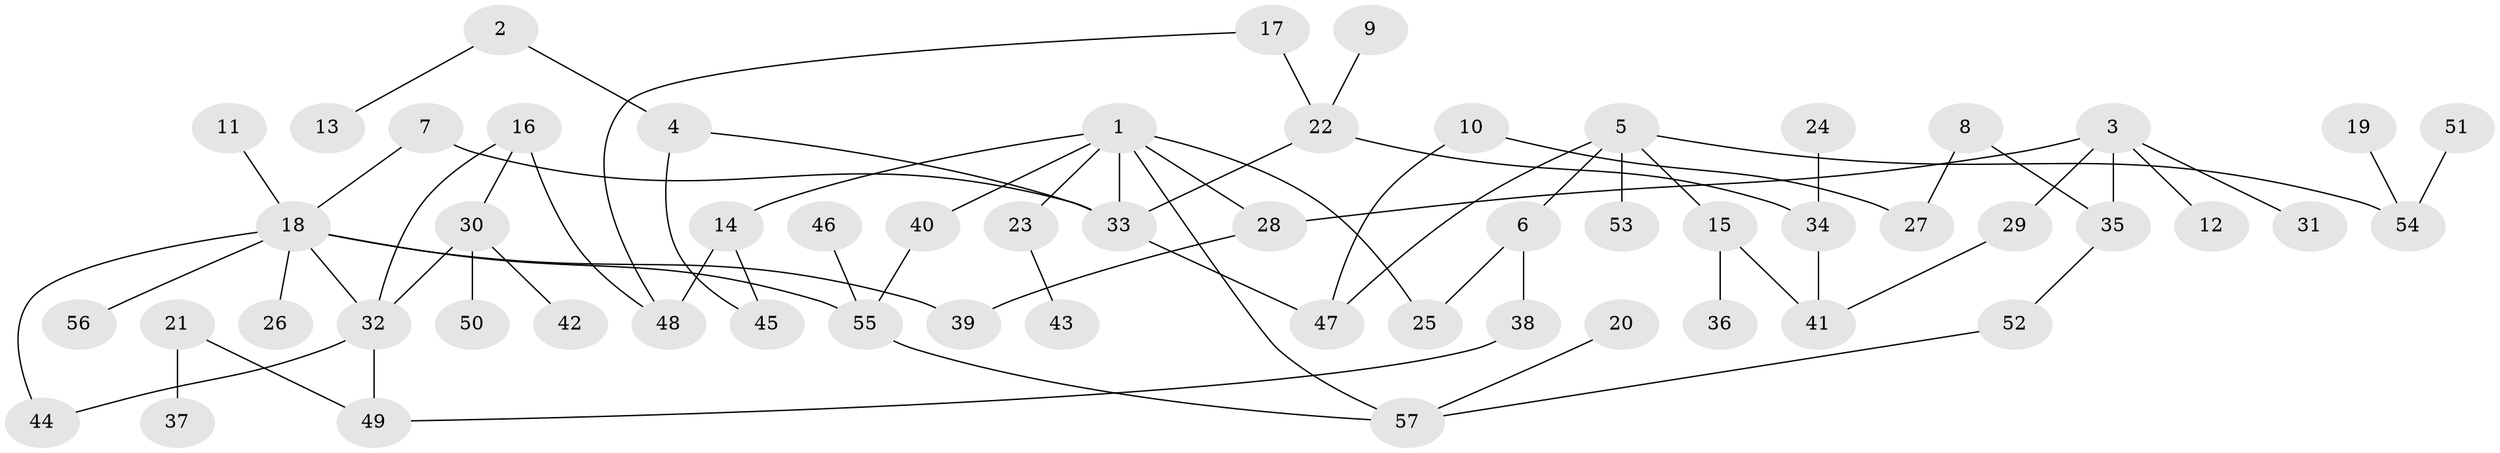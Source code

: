 // original degree distribution, {3: 0.17543859649122806, 4: 0.13157894736842105, 6: 0.02631578947368421, 5: 0.008771929824561403, 2: 0.2982456140350877, 7: 0.008771929824561403, 1: 0.3508771929824561}
// Generated by graph-tools (version 1.1) at 2025/01/03/09/25 03:01:11]
// undirected, 57 vertices, 70 edges
graph export_dot {
graph [start="1"]
  node [color=gray90,style=filled];
  1;
  2;
  3;
  4;
  5;
  6;
  7;
  8;
  9;
  10;
  11;
  12;
  13;
  14;
  15;
  16;
  17;
  18;
  19;
  20;
  21;
  22;
  23;
  24;
  25;
  26;
  27;
  28;
  29;
  30;
  31;
  32;
  33;
  34;
  35;
  36;
  37;
  38;
  39;
  40;
  41;
  42;
  43;
  44;
  45;
  46;
  47;
  48;
  49;
  50;
  51;
  52;
  53;
  54;
  55;
  56;
  57;
  1 -- 14 [weight=1.0];
  1 -- 23 [weight=1.0];
  1 -- 25 [weight=1.0];
  1 -- 28 [weight=1.0];
  1 -- 33 [weight=1.0];
  1 -- 40 [weight=1.0];
  1 -- 57 [weight=1.0];
  2 -- 4 [weight=1.0];
  2 -- 13 [weight=1.0];
  3 -- 12 [weight=1.0];
  3 -- 28 [weight=1.0];
  3 -- 29 [weight=1.0];
  3 -- 31 [weight=1.0];
  3 -- 35 [weight=1.0];
  4 -- 33 [weight=1.0];
  4 -- 45 [weight=1.0];
  5 -- 6 [weight=1.0];
  5 -- 15 [weight=1.0];
  5 -- 47 [weight=1.0];
  5 -- 53 [weight=1.0];
  5 -- 54 [weight=1.0];
  6 -- 25 [weight=1.0];
  6 -- 38 [weight=1.0];
  7 -- 18 [weight=1.0];
  7 -- 33 [weight=1.0];
  8 -- 27 [weight=1.0];
  8 -- 35 [weight=1.0];
  9 -- 22 [weight=1.0];
  10 -- 27 [weight=1.0];
  10 -- 47 [weight=1.0];
  11 -- 18 [weight=1.0];
  14 -- 45 [weight=1.0];
  14 -- 48 [weight=1.0];
  15 -- 36 [weight=1.0];
  15 -- 41 [weight=1.0];
  16 -- 30 [weight=1.0];
  16 -- 32 [weight=1.0];
  16 -- 48 [weight=1.0];
  17 -- 22 [weight=2.0];
  17 -- 48 [weight=1.0];
  18 -- 26 [weight=1.0];
  18 -- 32 [weight=1.0];
  18 -- 39 [weight=1.0];
  18 -- 44 [weight=1.0];
  18 -- 55 [weight=1.0];
  18 -- 56 [weight=1.0];
  19 -- 54 [weight=1.0];
  20 -- 57 [weight=1.0];
  21 -- 37 [weight=1.0];
  21 -- 49 [weight=1.0];
  22 -- 33 [weight=1.0];
  22 -- 34 [weight=2.0];
  23 -- 43 [weight=1.0];
  24 -- 34 [weight=1.0];
  28 -- 39 [weight=1.0];
  29 -- 41 [weight=1.0];
  30 -- 32 [weight=1.0];
  30 -- 42 [weight=1.0];
  30 -- 50 [weight=1.0];
  32 -- 44 [weight=1.0];
  32 -- 49 [weight=1.0];
  33 -- 47 [weight=1.0];
  34 -- 41 [weight=1.0];
  35 -- 52 [weight=1.0];
  38 -- 49 [weight=1.0];
  40 -- 55 [weight=1.0];
  46 -- 55 [weight=1.0];
  51 -- 54 [weight=1.0];
  52 -- 57 [weight=1.0];
  55 -- 57 [weight=1.0];
}
